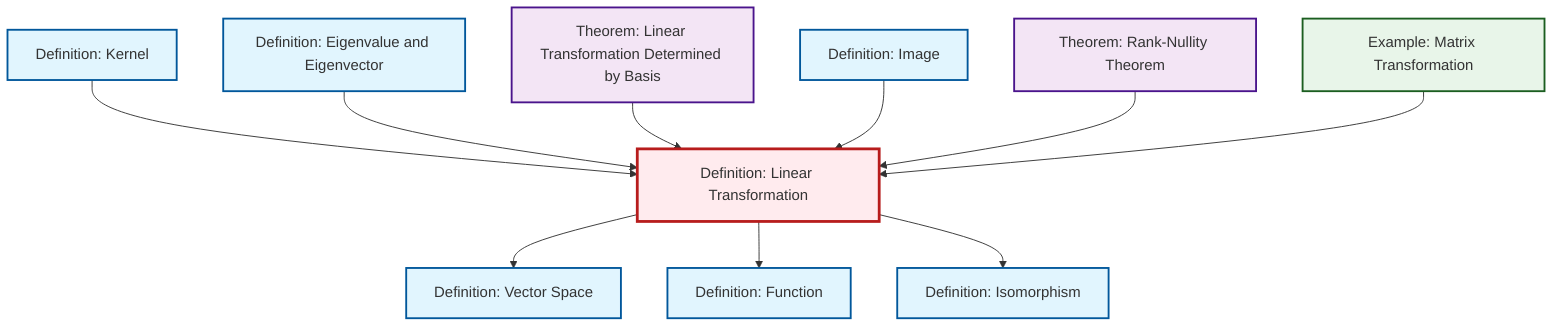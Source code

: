 graph TD
    classDef definition fill:#e1f5fe,stroke:#01579b,stroke-width:2px
    classDef theorem fill:#f3e5f5,stroke:#4a148c,stroke-width:2px
    classDef axiom fill:#fff3e0,stroke:#e65100,stroke-width:2px
    classDef example fill:#e8f5e9,stroke:#1b5e20,stroke-width:2px
    classDef current fill:#ffebee,stroke:#b71c1c,stroke-width:3px
    ex-matrix-transformation["Example: Matrix Transformation"]:::example
    def-vector-space["Definition: Vector Space"]:::definition
    def-eigenvalue-eigenvector["Definition: Eigenvalue and Eigenvector"]:::definition
    def-image["Definition: Image"]:::definition
    def-isomorphism["Definition: Isomorphism"]:::definition
    def-function["Definition: Function"]:::definition
    def-kernel["Definition: Kernel"]:::definition
    def-linear-transformation["Definition: Linear Transformation"]:::definition
    thm-linear-transformation-basis["Theorem: Linear Transformation Determined by Basis"]:::theorem
    thm-rank-nullity["Theorem: Rank-Nullity Theorem"]:::theorem
    def-kernel --> def-linear-transformation
    def-eigenvalue-eigenvector --> def-linear-transformation
    thm-linear-transformation-basis --> def-linear-transformation
    def-image --> def-linear-transformation
    thm-rank-nullity --> def-linear-transformation
    def-linear-transformation --> def-vector-space
    def-linear-transformation --> def-function
    ex-matrix-transformation --> def-linear-transformation
    def-linear-transformation --> def-isomorphism
    class def-linear-transformation current